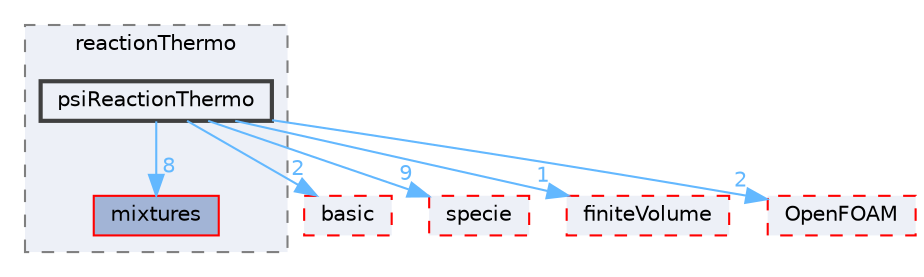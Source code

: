digraph "src/thermophysicalModels/reactionThermo/psiReactionThermo"
{
 // LATEX_PDF_SIZE
  bgcolor="transparent";
  edge [fontname=Helvetica,fontsize=10,labelfontname=Helvetica,labelfontsize=10];
  node [fontname=Helvetica,fontsize=10,shape=box,height=0.2,width=0.4];
  compound=true
  subgraph clusterdir_87c7a4a86ffb283740ec390ea55551cb {
    graph [ bgcolor="#edf0f7", pencolor="grey50", label="reactionThermo", fontname=Helvetica,fontsize=10 style="filled,dashed", URL="dir_87c7a4a86ffb283740ec390ea55551cb.html",tooltip=""]
  dir_4c3899116fa10d6c6748b991d6c665d1 [label="mixtures", fillcolor="#a2b4d6", color="red", style="filled", URL="dir_4c3899116fa10d6c6748b991d6c665d1.html",tooltip=""];
  dir_06f148173e18b30571767a4646427f53 [label="psiReactionThermo", fillcolor="#edf0f7", color="grey25", style="filled,bold", URL="dir_06f148173e18b30571767a4646427f53.html",tooltip=""];
  }
  dir_38cb9973e0eaf6834e10b18bff965c4b [label="basic", fillcolor="#edf0f7", color="red", style="filled,dashed", URL="dir_38cb9973e0eaf6834e10b18bff965c4b.html",tooltip=""];
  dir_5c4bf53b114f4c9237cd4ef0431fc9bd [label="specie", fillcolor="#edf0f7", color="red", style="filled,dashed", URL="dir_5c4bf53b114f4c9237cd4ef0431fc9bd.html",tooltip=""];
  dir_9bd15774b555cf7259a6fa18f99fe99b [label="finiteVolume", fillcolor="#edf0f7", color="red", style="filled,dashed", URL="dir_9bd15774b555cf7259a6fa18f99fe99b.html",tooltip=""];
  dir_c5473ff19b20e6ec4dfe5c310b3778a8 [label="OpenFOAM", fillcolor="#edf0f7", color="red", style="filled,dashed", URL="dir_c5473ff19b20e6ec4dfe5c310b3778a8.html",tooltip=""];
  dir_06f148173e18b30571767a4646427f53->dir_38cb9973e0eaf6834e10b18bff965c4b [headlabel="2", labeldistance=1.5 headhref="dir_003111_000219.html" href="dir_003111_000219.html" color="steelblue1" fontcolor="steelblue1"];
  dir_06f148173e18b30571767a4646427f53->dir_4c3899116fa10d6c6748b991d6c665d1 [headlabel="8", labeldistance=1.5 headhref="dir_003111_002418.html" href="dir_003111_002418.html" color="steelblue1" fontcolor="steelblue1"];
  dir_06f148173e18b30571767a4646427f53->dir_5c4bf53b114f4c9237cd4ef0431fc9bd [headlabel="9", labeldistance=1.5 headhref="dir_003111_003683.html" href="dir_003111_003683.html" color="steelblue1" fontcolor="steelblue1"];
  dir_06f148173e18b30571767a4646427f53->dir_9bd15774b555cf7259a6fa18f99fe99b [headlabel="1", labeldistance=1.5 headhref="dir_003111_001387.html" href="dir_003111_001387.html" color="steelblue1" fontcolor="steelblue1"];
  dir_06f148173e18b30571767a4646427f53->dir_c5473ff19b20e6ec4dfe5c310b3778a8 [headlabel="2", labeldistance=1.5 headhref="dir_003111_002695.html" href="dir_003111_002695.html" color="steelblue1" fontcolor="steelblue1"];
}
